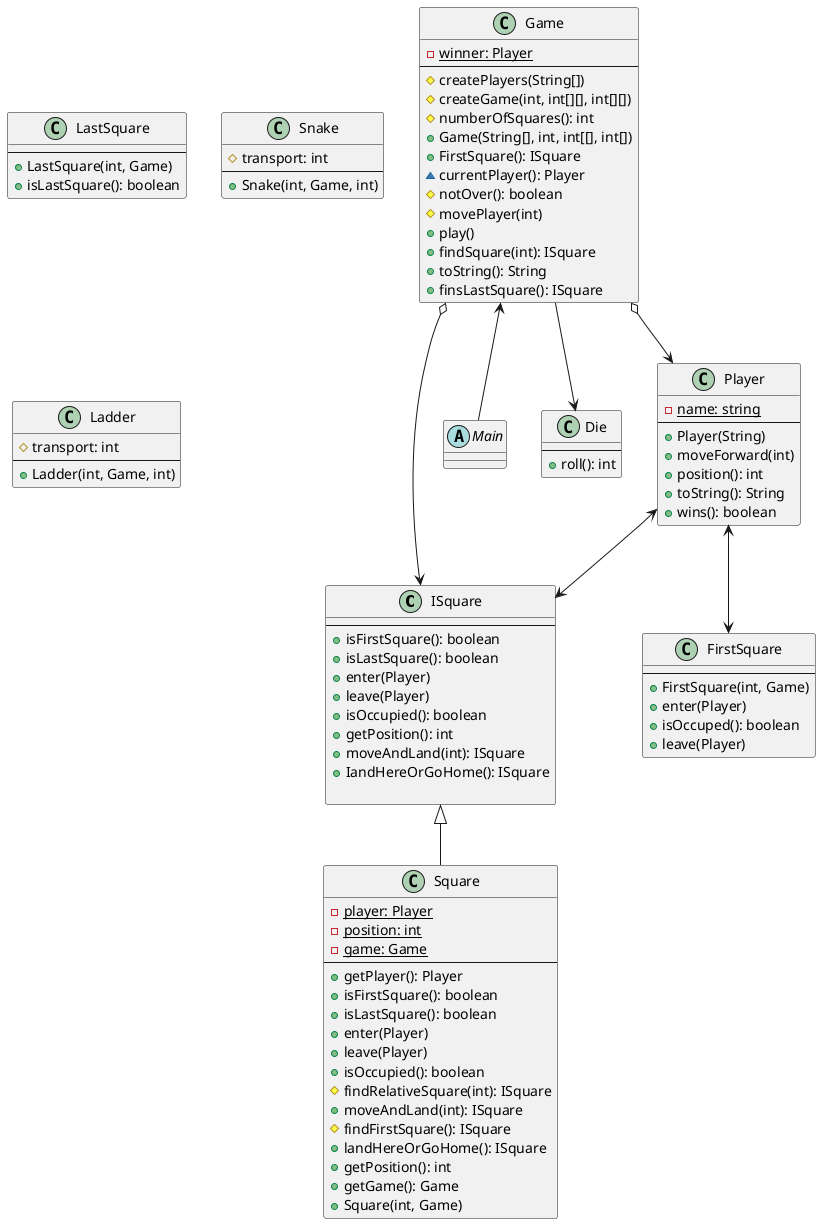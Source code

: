 @startuml
abstract class ISquare
abstract class Square
abstract class Game
abstract class Main
abstract class Die
abstract class Player
abstract class LastSquare
abstract class Snake
abstract class Ladder
abstract class FirstSquare

ISquare <|-- Square
Game o--> ISquare
Game <-- Main
Game --> Die
Game o--> Player
Player <--> FirstSquare
Player <--> ISquare

class ISquare {
--
+ isFirstSquare(): boolean
+ isLastSquare(): boolean
+ enter(Player)
+ leave(Player)
+ isOccupied(): boolean
+ getPosition(): int
+ moveAndLand(int): ISquare
+ IandHereOrGoHome(): ISquare

}

class Square {
- {static} player: Player
- {static} position: int
- {static} game: Game
--
+ getPlayer(): Player
+ isFirstSquare(): boolean
+ isLastSquare(): boolean
+ enter(Player)
+ leave(Player)
+ isOccupied(): boolean
# findRelativeSquare(int): ISquare
+ moveAndLand(int): ISquare
#findFirstSquare(): ISquare
+ landHereOrGoHome(): ISquare
+ getPosition(): int
+ getGame(): Game
+ Square(int, Game)
}

class Die{
--
+ roll(): int
}

class Game{
- {static} winner: Player
--
# createPlayers(String[])
# createGame(int, int[][], int[][])
# numberOfSquares(): int
+ Game(String[], int, int[[], int[])
+ FirstSquare(): ISquare
~ currentPlayer(): Player
# notOver(): boolean
# movePlayer(int)
+ play()
+ findSquare(int): ISquare
+ toString(): String
+ finsLastSquare(): ISquare
}

class Player{
- {static} name: string
--
+ Player(String)
+ moveForward(int)
+ position(): int
+ toString(): String
+ wins(): boolean
}

class FirstSquare{
--
+ FirstSquare(int, Game)
+ enter(Player)
+ isOccuped(): boolean
+ leave(Player)
}

class Ladder{
# transport: int
--
+ Ladder(int, Game, int)
}

class Snake{
# transport: int
--
+ Snake(int, Game, int)
}

class LastSquare{
--
+ LastSquare(int, Game)
+ isLastSquare(): boolean
}


@enduml
@enduml